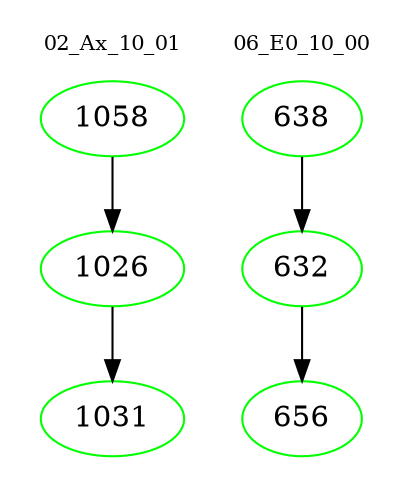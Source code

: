 digraph{
subgraph cluster_0 {
color = white
label = "02_Ax_10_01";
fontsize=10;
T0_1058 [label="1058", color="green"]
T0_1058 -> T0_1026 [color="black"]
T0_1026 [label="1026", color="green"]
T0_1026 -> T0_1031 [color="black"]
T0_1031 [label="1031", color="green"]
}
subgraph cluster_1 {
color = white
label = "06_E0_10_00";
fontsize=10;
T1_638 [label="638", color="green"]
T1_638 -> T1_632 [color="black"]
T1_632 [label="632", color="green"]
T1_632 -> T1_656 [color="black"]
T1_656 [label="656", color="green"]
}
}

